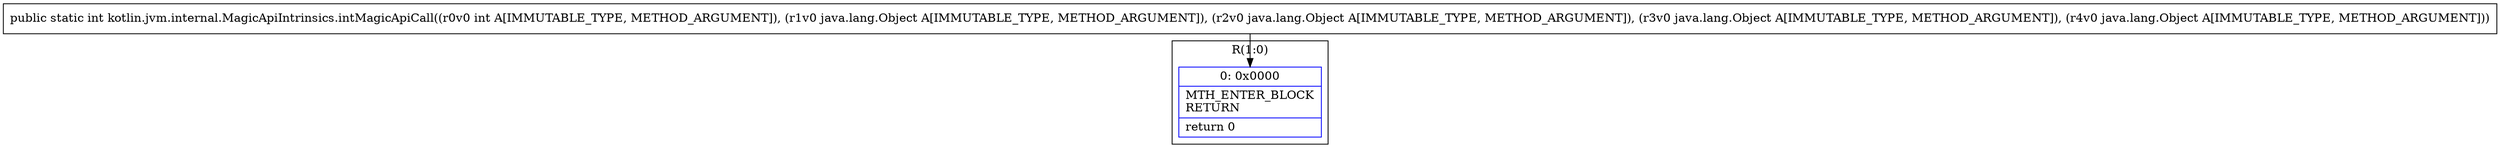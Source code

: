 digraph "CFG forkotlin.jvm.internal.MagicApiIntrinsics.intMagicApiCall(ILjava\/lang\/Object;Ljava\/lang\/Object;Ljava\/lang\/Object;Ljava\/lang\/Object;)I" {
subgraph cluster_Region_1282080161 {
label = "R(1:0)";
node [shape=record,color=blue];
Node_0 [shape=record,label="{0\:\ 0x0000|MTH_ENTER_BLOCK\lRETURN\l|return 0\l}"];
}
MethodNode[shape=record,label="{public static int kotlin.jvm.internal.MagicApiIntrinsics.intMagicApiCall((r0v0 int A[IMMUTABLE_TYPE, METHOD_ARGUMENT]), (r1v0 java.lang.Object A[IMMUTABLE_TYPE, METHOD_ARGUMENT]), (r2v0 java.lang.Object A[IMMUTABLE_TYPE, METHOD_ARGUMENT]), (r3v0 java.lang.Object A[IMMUTABLE_TYPE, METHOD_ARGUMENT]), (r4v0 java.lang.Object A[IMMUTABLE_TYPE, METHOD_ARGUMENT])) }"];
MethodNode -> Node_0;
}

